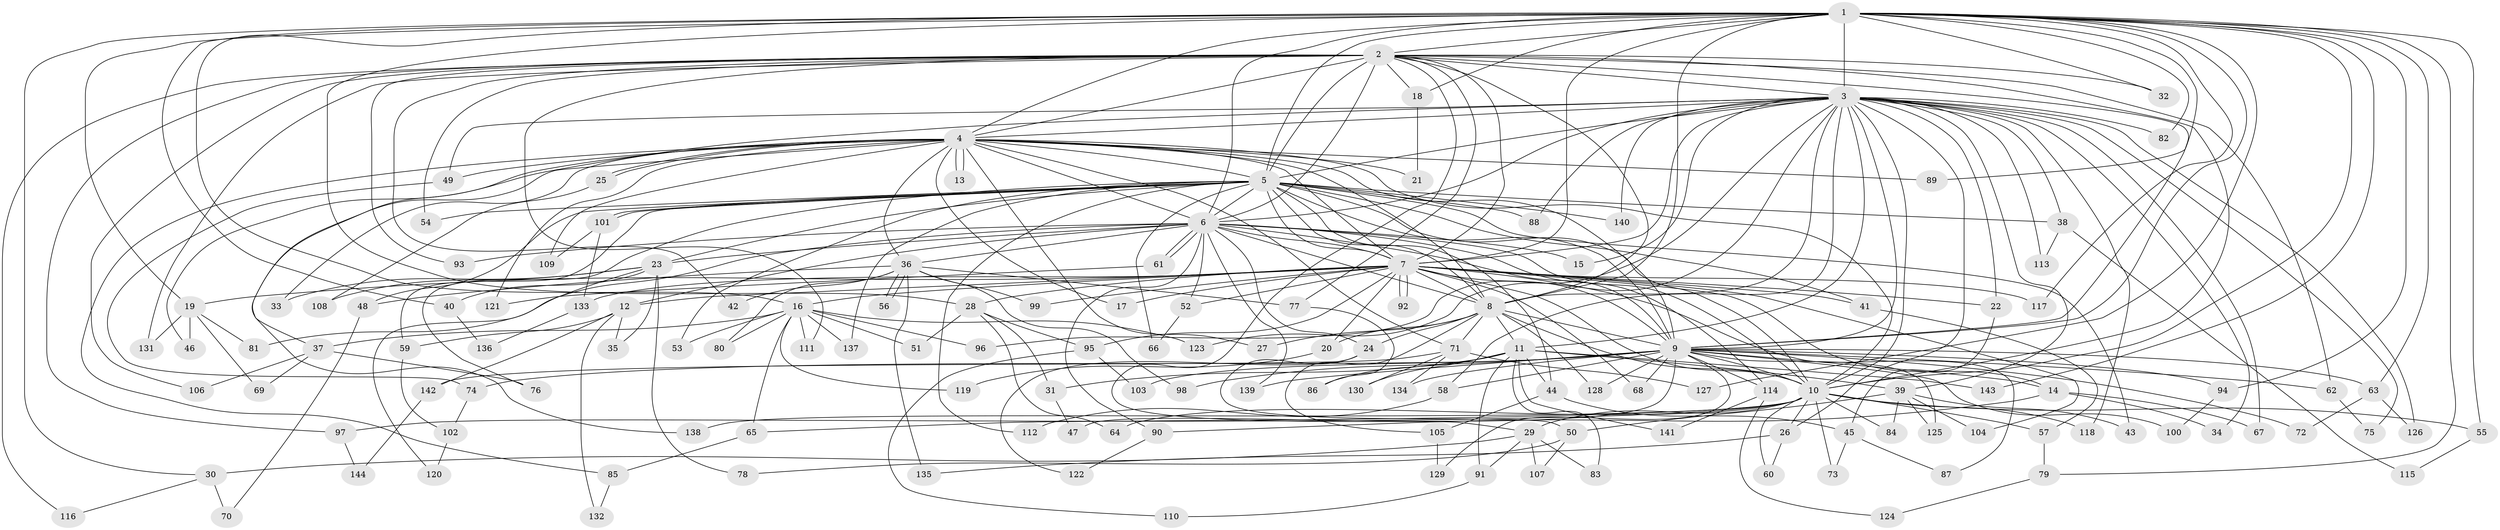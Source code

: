 // Generated by graph-tools (version 1.1) at 2025/44/03/09/25 04:44:30]
// undirected, 144 vertices, 313 edges
graph export_dot {
graph [start="1"]
  node [color=gray90,style=filled];
  1;
  2;
  3;
  4;
  5;
  6;
  7;
  8;
  9;
  10;
  11;
  12;
  13;
  14;
  15;
  16;
  17;
  18;
  19;
  20;
  21;
  22;
  23;
  24;
  25;
  26;
  27;
  28;
  29;
  30;
  31;
  32;
  33;
  34;
  35;
  36;
  37;
  38;
  39;
  40;
  41;
  42;
  43;
  44;
  45;
  46;
  47;
  48;
  49;
  50;
  51;
  52;
  53;
  54;
  55;
  56;
  57;
  58;
  59;
  60;
  61;
  62;
  63;
  64;
  65;
  66;
  67;
  68;
  69;
  70;
  71;
  72;
  73;
  74;
  75;
  76;
  77;
  78;
  79;
  80;
  81;
  82;
  83;
  84;
  85;
  86;
  87;
  88;
  89;
  90;
  91;
  92;
  93;
  94;
  95;
  96;
  97;
  98;
  99;
  100;
  101;
  102;
  103;
  104;
  105;
  106;
  107;
  108;
  109;
  110;
  111;
  112;
  113;
  114;
  115;
  116;
  117;
  118;
  119;
  120;
  121;
  122;
  123;
  124;
  125;
  126;
  127;
  128;
  129;
  130;
  131;
  132;
  133;
  134;
  135;
  136;
  137;
  138;
  139;
  140;
  141;
  142;
  143;
  144;
  1 -- 2;
  1 -- 3;
  1 -- 4;
  1 -- 5;
  1 -- 6;
  1 -- 7;
  1 -- 8;
  1 -- 9;
  1 -- 10;
  1 -- 16;
  1 -- 18;
  1 -- 19;
  1 -- 28;
  1 -- 30;
  1 -- 32;
  1 -- 40;
  1 -- 55;
  1 -- 63;
  1 -- 79;
  1 -- 82;
  1 -- 89;
  1 -- 94;
  1 -- 117;
  1 -- 127;
  1 -- 143;
  2 -- 3;
  2 -- 4;
  2 -- 5;
  2 -- 6;
  2 -- 7;
  2 -- 8;
  2 -- 9;
  2 -- 10;
  2 -- 18;
  2 -- 29;
  2 -- 32;
  2 -- 42;
  2 -- 54;
  2 -- 62;
  2 -- 77;
  2 -- 93;
  2 -- 97;
  2 -- 106;
  2 -- 111;
  2 -- 116;
  2 -- 131;
  3 -- 4;
  3 -- 5;
  3 -- 6;
  3 -- 7;
  3 -- 8;
  3 -- 9;
  3 -- 10;
  3 -- 11;
  3 -- 15;
  3 -- 22;
  3 -- 26;
  3 -- 34;
  3 -- 37;
  3 -- 38;
  3 -- 39;
  3 -- 49;
  3 -- 58;
  3 -- 67;
  3 -- 75;
  3 -- 82;
  3 -- 88;
  3 -- 96;
  3 -- 113;
  3 -- 118;
  3 -- 123;
  3 -- 126;
  3 -- 140;
  4 -- 5;
  4 -- 6;
  4 -- 7;
  4 -- 8;
  4 -- 9;
  4 -- 10;
  4 -- 13;
  4 -- 13;
  4 -- 17;
  4 -- 21;
  4 -- 25;
  4 -- 25;
  4 -- 27;
  4 -- 33;
  4 -- 36;
  4 -- 46;
  4 -- 49;
  4 -- 71;
  4 -- 85;
  4 -- 89;
  4 -- 109;
  4 -- 121;
  4 -- 138;
  5 -- 6;
  5 -- 7;
  5 -- 8;
  5 -- 9;
  5 -- 10;
  5 -- 23;
  5 -- 38;
  5 -- 41;
  5 -- 43;
  5 -- 44;
  5 -- 48;
  5 -- 53;
  5 -- 54;
  5 -- 59;
  5 -- 66;
  5 -- 76;
  5 -- 88;
  5 -- 101;
  5 -- 101;
  5 -- 112;
  5 -- 137;
  5 -- 140;
  6 -- 7;
  6 -- 8;
  6 -- 9;
  6 -- 10;
  6 -- 12;
  6 -- 15;
  6 -- 23;
  6 -- 24;
  6 -- 36;
  6 -- 52;
  6 -- 61;
  6 -- 61;
  6 -- 81;
  6 -- 90;
  6 -- 93;
  6 -- 114;
  6 -- 139;
  7 -- 8;
  7 -- 9;
  7 -- 10;
  7 -- 12;
  7 -- 14;
  7 -- 16;
  7 -- 17;
  7 -- 19;
  7 -- 20;
  7 -- 22;
  7 -- 28;
  7 -- 41;
  7 -- 52;
  7 -- 68;
  7 -- 87;
  7 -- 92;
  7 -- 92;
  7 -- 95;
  7 -- 99;
  7 -- 104;
  7 -- 117;
  7 -- 133;
  8 -- 9;
  8 -- 10;
  8 -- 11;
  8 -- 20;
  8 -- 24;
  8 -- 27;
  8 -- 71;
  8 -- 105;
  8 -- 128;
  9 -- 10;
  9 -- 14;
  9 -- 47;
  9 -- 58;
  9 -- 62;
  9 -- 63;
  9 -- 68;
  9 -- 72;
  9 -- 74;
  9 -- 94;
  9 -- 98;
  9 -- 100;
  9 -- 103;
  9 -- 114;
  9 -- 125;
  9 -- 128;
  9 -- 129;
  9 -- 134;
  9 -- 139;
  10 -- 26;
  10 -- 29;
  10 -- 55;
  10 -- 57;
  10 -- 60;
  10 -- 64;
  10 -- 65;
  10 -- 73;
  10 -- 84;
  10 -- 97;
  10 -- 118;
  10 -- 138;
  11 -- 31;
  11 -- 39;
  11 -- 44;
  11 -- 83;
  11 -- 86;
  11 -- 91;
  11 -- 130;
  11 -- 141;
  11 -- 143;
  12 -- 35;
  12 -- 59;
  12 -- 132;
  12 -- 142;
  14 -- 34;
  14 -- 67;
  14 -- 90;
  16 -- 37;
  16 -- 51;
  16 -- 53;
  16 -- 65;
  16 -- 80;
  16 -- 96;
  16 -- 111;
  16 -- 119;
  16 -- 123;
  16 -- 137;
  18 -- 21;
  19 -- 46;
  19 -- 69;
  19 -- 81;
  19 -- 131;
  20 -- 119;
  22 -- 45;
  23 -- 33;
  23 -- 35;
  23 -- 40;
  23 -- 78;
  23 -- 108;
  23 -- 120;
  24 -- 50;
  24 -- 122;
  25 -- 108;
  26 -- 60;
  26 -- 135;
  28 -- 31;
  28 -- 51;
  28 -- 64;
  28 -- 95;
  29 -- 30;
  29 -- 83;
  29 -- 91;
  29 -- 107;
  30 -- 70;
  30 -- 116;
  31 -- 47;
  36 -- 42;
  36 -- 48;
  36 -- 56;
  36 -- 56;
  36 -- 77;
  36 -- 80;
  36 -- 98;
  36 -- 99;
  36 -- 135;
  37 -- 69;
  37 -- 76;
  37 -- 106;
  38 -- 113;
  38 -- 115;
  39 -- 43;
  39 -- 50;
  39 -- 84;
  39 -- 104;
  39 -- 125;
  40 -- 136;
  41 -- 57;
  44 -- 45;
  44 -- 105;
  45 -- 73;
  45 -- 87;
  48 -- 70;
  49 -- 74;
  50 -- 78;
  50 -- 107;
  52 -- 66;
  55 -- 115;
  57 -- 79;
  58 -- 112;
  59 -- 102;
  61 -- 121;
  62 -- 75;
  63 -- 72;
  63 -- 126;
  65 -- 85;
  71 -- 127;
  71 -- 130;
  71 -- 134;
  71 -- 142;
  74 -- 102;
  77 -- 86;
  79 -- 124;
  85 -- 132;
  90 -- 122;
  91 -- 110;
  94 -- 100;
  95 -- 103;
  95 -- 110;
  97 -- 144;
  101 -- 109;
  101 -- 133;
  102 -- 120;
  105 -- 129;
  114 -- 124;
  114 -- 141;
  133 -- 136;
  142 -- 144;
}
